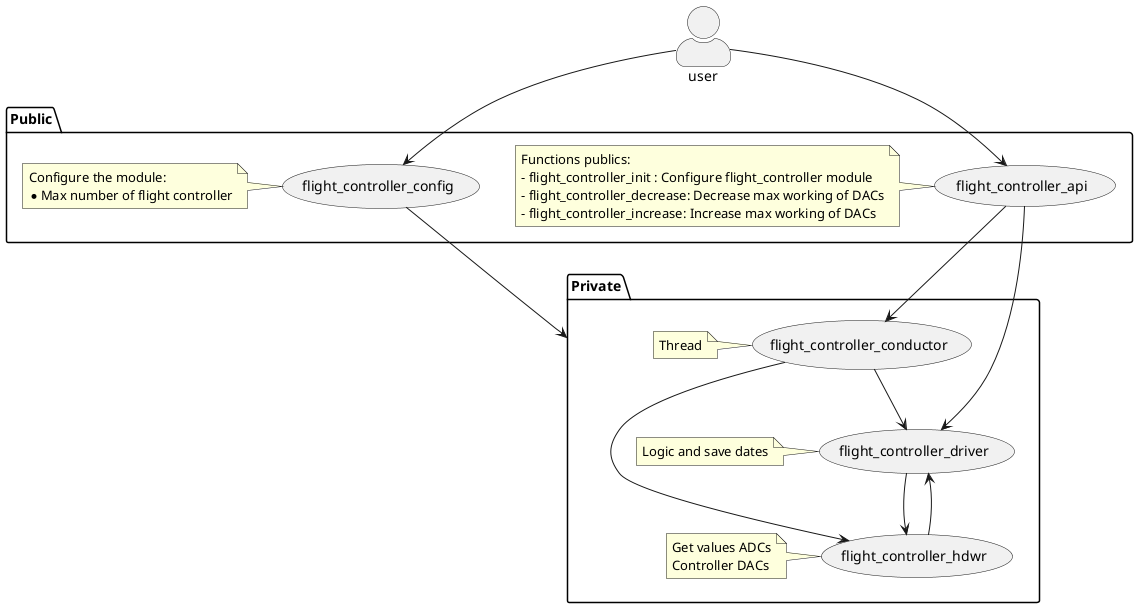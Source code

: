 @startuml flight_controller


skinparam actorStyle awesome
actor user as programmer

package Public {
    usecase "flight_controller_api"    as module_public1
    usecase "flight_controller_config" as module_public2

note left of (module_public1)
    Functions publics:
    - flight_controller_init : Configure flight_controller module
    - flight_controller_decrease: Decrease max working of DACs
    - flight_controller_increase: Increase max working of DACs
end note
note left of (module_public2)
    Configure the module:
    * Max number of flight controller
end note
}

package Private {
    usecase "flight_controller_conductor" as module_private1
    usecase "flight_controller_driver"    as module_private2
    usecase "flight_controller_hdwr"      as module_private3

note left of (module_private1)
    Thread
end note
note left of (module_private2)
    Logic and save dates
end note
note left of (module_private3)
    Get values ADCs
    Controller DACs
end note
}

programmer      --> module_public1
programmer      --> module_public2
module_public2  --> Private
module_public1  --> module_private1
module_public1  --> module_private2
module_private1 --> module_private2
module_private1 --> module_private3
module_private2 --> module_private3
module_private3 --> module_private2

@enduml

